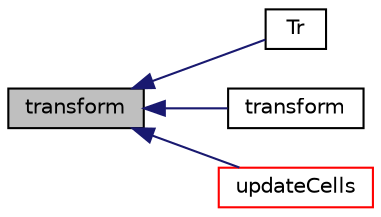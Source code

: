 digraph "transform"
{
  bgcolor="transparent";
  edge [fontname="Helvetica",fontsize="10",labelfontname="Helvetica",labelfontsize="10"];
  node [fontname="Helvetica",fontsize="10",shape=record];
  rankdir="LR";
  Node1 [label="transform",height=0.2,width=0.4,color="black", fillcolor="grey75", style="filled", fontcolor="black"];
  Node1 -> Node2 [dir="back",color="midnightblue",fontsize="10",style="solid",fontname="Helvetica"];
  Node2 [label="Tr",height=0.2,width=0.4,color="black",URL="$a00494.html#a5dd0d206252e26765d38fb01e16be526",tooltip="Return local-to-global transformation tensor. "];
  Node1 -> Node3 [dir="back",color="midnightblue",fontsize="10",style="solid",fontname="Helvetica"];
  Node3 [label="transform",height=0.2,width=0.4,color="black",URL="$a00494.html#aa124adf13fa9af829f0bde68149cf4c3",tooltip="Transform vector using transformation tensor. "];
  Node1 -> Node4 [dir="back",color="midnightblue",fontsize="10",style="solid",fontname="Helvetica"];
  Node4 [label="updateCells",height=0.2,width=0.4,color="red",URL="$a00494.html#adf585f3d2f8c4e234c036801b6b41611",tooltip="Update the rotation for a list of cells. "];
}
